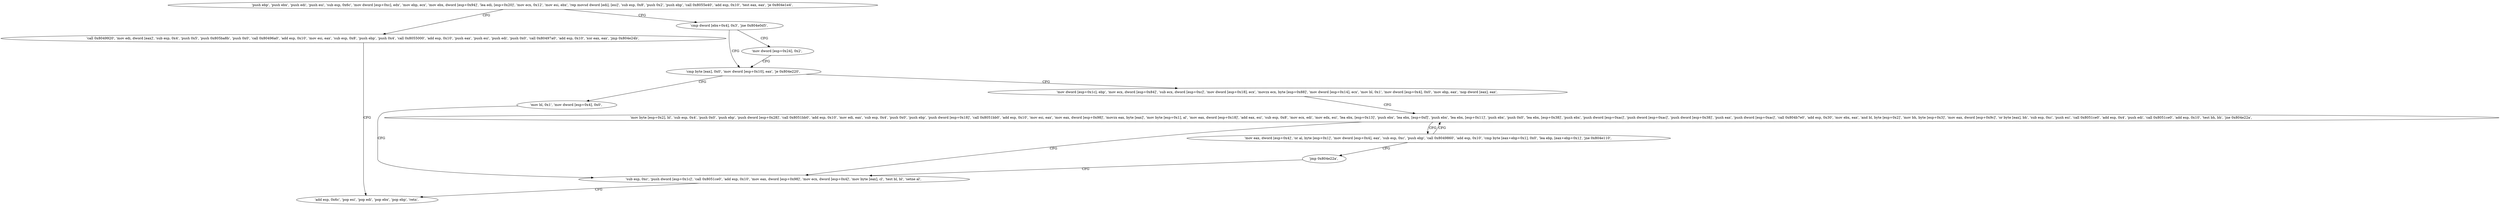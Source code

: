 digraph "func" {
"134537360" [label = "'push ebp', 'push ebx', 'push edi', 'push esi', 'sub esp, 0x6c', 'mov dword [esp+0xc], edx', 'mov ebp, ecx', 'mov ebx, dword [esp+0x94]', 'lea edi, [esp+0x20]', 'mov ecx, 0x12', 'mov esi, ebx', 'rep movsd dword [edi], [esi]', 'sub esp, 0x8', 'push 0x2', 'push ebp', 'call 0x8055e40', 'add esp, 0x10', 'test eax, eax', 'je 0x804e1e4', " ]
"134537700" [label = "'call 0x8049920', 'mov edi, dword [eax]', 'sub esp, 0x4', 'push 0x5', 'push 0x805ba8b', 'push 0x0', 'call 0x80496a0', 'add esp, 0x10', 'mov esi, eax', 'sub esp, 0x8', 'push ebp', 'push 0x4', 'call 0x8055000', 'add esp, 0x10', 'push eax', 'push esi', 'push edi', 'push 0x0', 'call 0x80497a0', 'add esp, 0x10', 'xor eax, eax', 'jmp 0x804e24b', " ]
"134537415" [label = "'cmp dword [ebx+0x4], 0x3', 'jne 0x804e0d5', " ]
"134537803" [label = "'add esp, 0x6c', 'pop esi', 'pop edi', 'pop ebx', 'pop ebp', 'retn', " ]
"134537429" [label = "'cmp byte [eax], 0x0', 'mov dword [esp+0x10], eax', 'je 0x804e220', " ]
"134537421" [label = "'mov dword [esp+0x24], 0x2', " ]
"134537760" [label = "'mov bl, 0x1', 'mov dword [esp+0x4], 0x0', " ]
"134537442" [label = "'mov dword [esp+0x1c], ebp', 'mov ecx, dword [esp+0x84]', 'sub ecx, dword [esp+0xc]', 'mov dword [esp+0x18], ecx', 'movzx ecx, byte [esp+0x88]', 'mov dword [esp+0x14], ecx', 'mov bl, 0x1', 'mov dword [esp+0x4], 0x0', 'mov ebp, eax', 'nop dword [eax], eax', " ]
"134537770" [label = "'sub esp, 0xc', 'push dword [esp+0x1c]', 'call 0x8051ce0', 'add esp, 0x10', 'mov eax, dword [esp+0x98]', 'mov ecx, dword [esp+0x4]', 'mov byte [eax], cl', 'test bl, bl', 'setne al', " ]
"134537488" [label = "'mov byte [esp+0x2], bl', 'sub esp, 0x4', 'push 0x0', 'push ebp', 'push dword [esp+0x28]', 'call 0x8051bb0', 'add esp, 0x10', 'mov edi, eax', 'sub esp, 0x4', 'push 0x0', 'push ebp', 'push dword [esp+0x18]', 'call 0x8051bb0', 'add esp, 0x10', 'mov esi, eax', 'mov eax, dword [esp+0x98]', 'movzx eax, byte [eax]', 'mov byte [esp+0x1], al', 'mov eax, dword [esp+0x18]', 'add eax, esi', 'sub esp, 0x8', 'mov ecx, edi', 'mov edx, esi', 'lea ebx, [esp+0x13]', 'push ebx', 'lea ebx, [esp+0xf]', 'push ebx', 'lea ebx, [esp+0x11]', 'push ebx', 'push 0x0', 'lea ebx, [esp+0x38]', 'push ebx', 'push dword [esp+0xac]', 'push dword [esp+0xac]', 'push dword [esp+0x38]', 'push eax', 'push dword [esp+0xac]', 'call 0x804b7e0', 'add esp, 0x30', 'mov ebx, eax', 'and bl, byte [esp+0x2]', 'mov bh, byte [esp+0x3]', 'mov eax, dword [esp+0x9c]', 'or byte [eax], bh', 'sub esp, 0xc', 'push esi', 'call 0x8051ce0', 'add esp, 0x4', 'push edi', 'call 0x8051ce0', 'add esp, 0x10', 'test bh, bh', 'jne 0x804e22a', " ]
"134537659" [label = "'mov eax, dword [esp+0x4]', 'or al, byte [esp+0x1]', 'mov dword [esp+0x4], eax', 'sub esp, 0xc', 'push ebp', 'call 0x8049860', 'add esp, 0x10', 'cmp byte [eax+ebp+0x1], 0x0', 'lea ebp, [eax+ebp+0x1]', 'jne 0x804e110', " ]
"134537698" [label = "'jmp 0x804e22a', " ]
"134537360" -> "134537700" [ label = "CFG" ]
"134537360" -> "134537415" [ label = "CFG" ]
"134537700" -> "134537803" [ label = "CFG" ]
"134537415" -> "134537429" [ label = "CFG" ]
"134537415" -> "134537421" [ label = "CFG" ]
"134537429" -> "134537760" [ label = "CFG" ]
"134537429" -> "134537442" [ label = "CFG" ]
"134537421" -> "134537429" [ label = "CFG" ]
"134537760" -> "134537770" [ label = "CFG" ]
"134537442" -> "134537488" [ label = "CFG" ]
"134537770" -> "134537803" [ label = "CFG" ]
"134537488" -> "134537770" [ label = "CFG" ]
"134537488" -> "134537659" [ label = "CFG" ]
"134537659" -> "134537488" [ label = "CFG" ]
"134537659" -> "134537698" [ label = "CFG" ]
"134537698" -> "134537770" [ label = "CFG" ]
}
